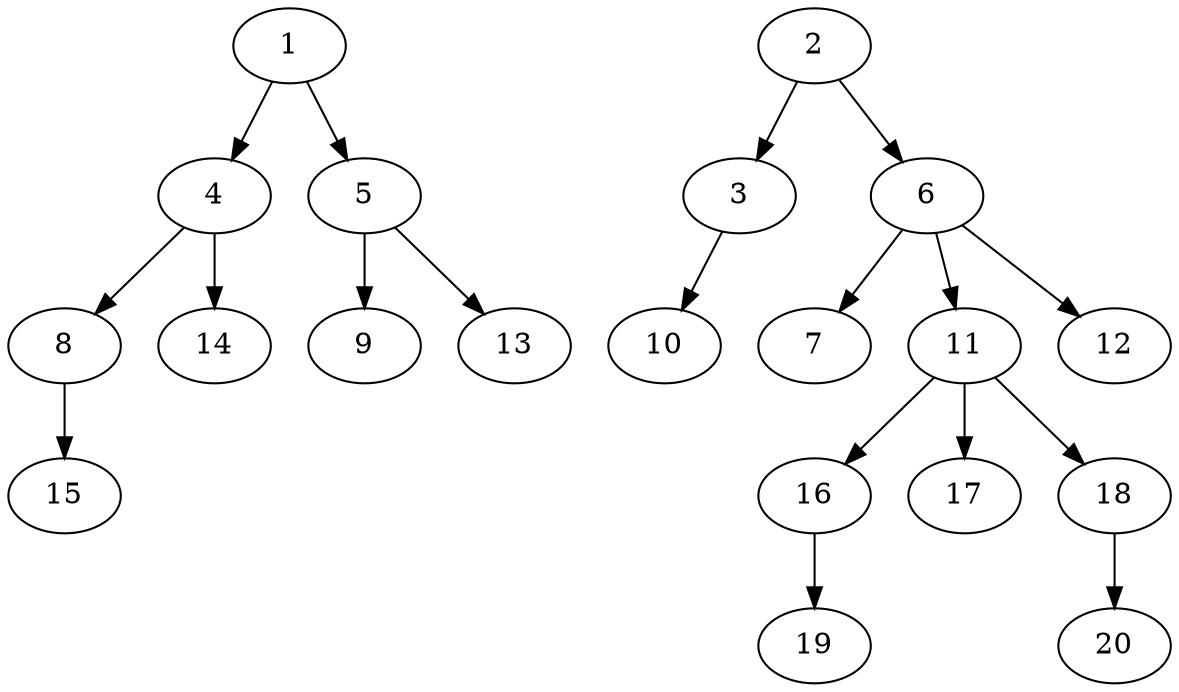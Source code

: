 digraph "Layered_N20_Layers2-4-8-4-2_Fork_P2.dot" {
	1	[Weight=27];
	2	[Weight=35];
	3	[Weight=27];
	4	[Weight=17];
	5	[Weight=12];
	6	[Weight=24];
	7	[Weight=26];
	8	[Weight=24];
	9	[Weight=29];
	10	[Weight=31];
	11	[Weight=34];
	12	[Weight=36];
	13	[Weight=24];
	14	[Weight=40];
	15	[Weight=31];
	16	[Weight=30];
	17	[Weight=37];
	18	[Weight=17];
	19	[Weight=26];
	20	[Weight=18];
	1 -> 4 [Weight=9];
	1 -> 5 [Weight=18];
	2 -> 3 [Weight=14];
	2 -> 6 [Weight=7];
	3 -> 10 [Weight=3];
	4 -> 8 [Weight=14];
	4 -> 14 [Weight=15];
	5 -> 9 [Weight=8];
	5 -> 13 [Weight=16];
	6 -> 7 [Weight=3];
	6 -> 11 [Weight=20];
	6 -> 12 [Weight=16];
	8 -> 15 [Weight=7];
	11 -> 16 [Weight=20];
	11 -> 17 [Weight=14];
	11 -> 18 [Weight=17];
	16 -> 19 [Weight=15];
	18 -> 20 [Weight=7];
}
